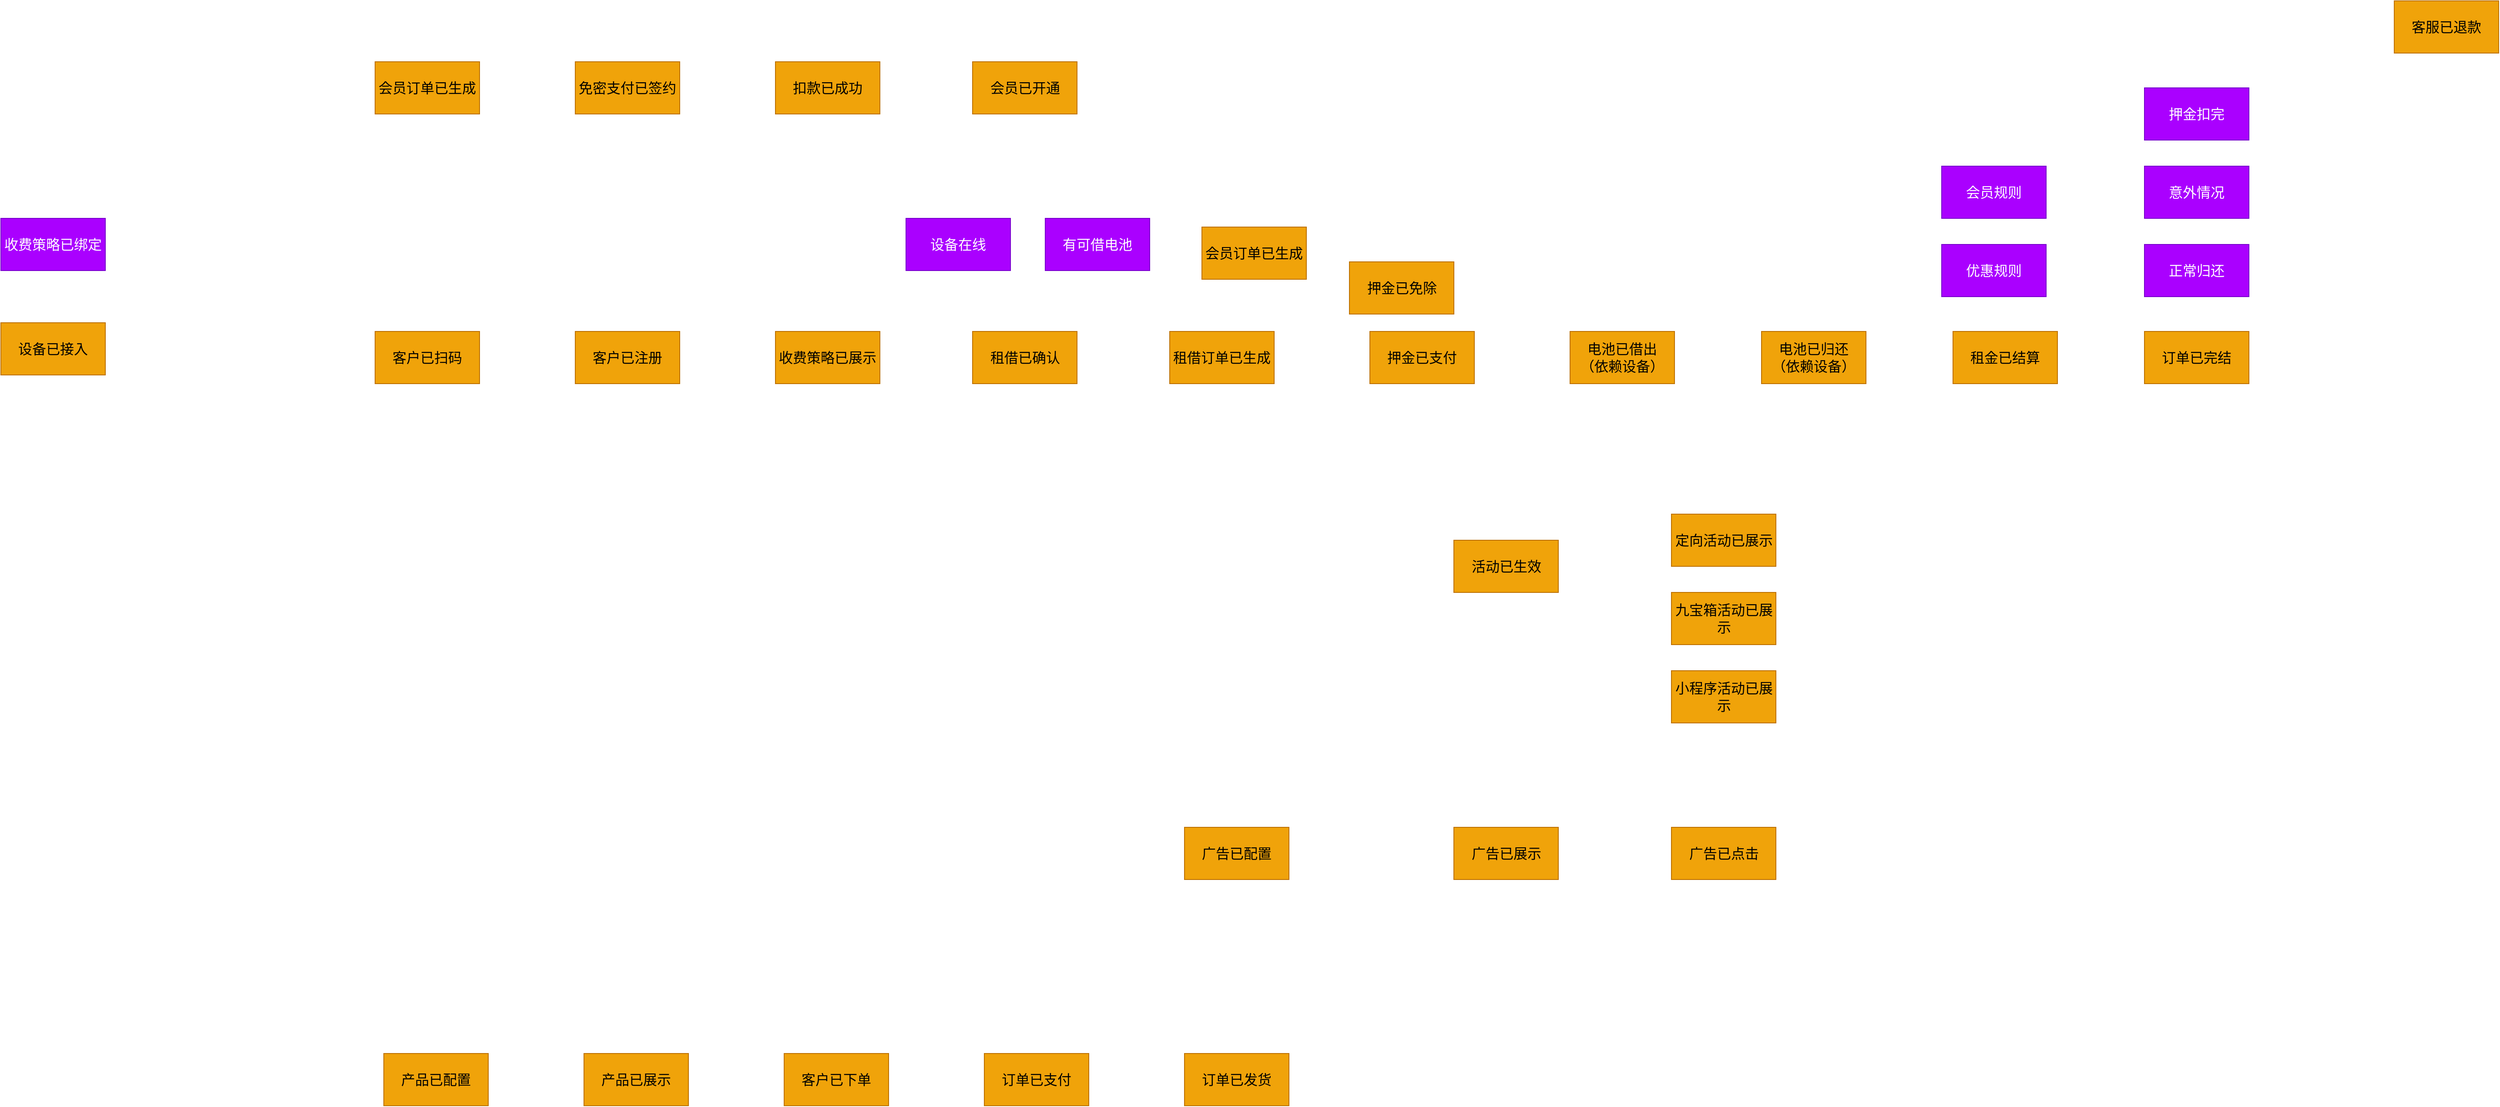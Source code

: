 <mxfile version="12.9.4" type="github">
  <diagram id="S-L6qJafo1AaRCqfo0ar" name="Page-1">
    <mxGraphModel dx="3282" dy="792" grid="1" gridSize="10" guides="1" tooltips="1" connect="1" arrows="1" fold="1" page="1" pageScale="1" pageWidth="827" pageHeight="1169" math="0" shadow="0">
      <root>
        <mxCell id="0" />
        <mxCell id="1" parent="0" />
        <mxCell id="1Kwhp8gOCEwcugElnqpb-1" value="客户已注册" style="rounded=0;whiteSpace=wrap;html=1;strokeColor=#BD7000;fillColor=#f0a30a;fontSize=16;" parent="1" vertex="1">
          <mxGeometry x="-890" y="400" width="120" height="60" as="geometry" />
        </mxCell>
        <mxCell id="1Kwhp8gOCEwcugElnqpb-2" value="客户已扫码" style="rounded=0;whiteSpace=wrap;html=1;strokeColor=#BD7000;fillColor=#f0a30a;fontSize=16;" parent="1" vertex="1">
          <mxGeometry x="-1120" y="400" width="120" height="60" as="geometry" />
        </mxCell>
        <mxCell id="1Kwhp8gOCEwcugElnqpb-3" value="押金已支付" style="rounded=0;whiteSpace=wrap;html=1;strokeColor=#BD7000;fillColor=#f0a30a;fontSize=16;" parent="1" vertex="1">
          <mxGeometry x="23" y="400" width="120" height="60" as="geometry" />
        </mxCell>
        <mxCell id="1Kwhp8gOCEwcugElnqpb-4" value="电池已借出&lt;br&gt;（依赖设备）" style="rounded=0;whiteSpace=wrap;html=1;strokeColor=#BD7000;fillColor=#f0a30a;fontSize=16;" parent="1" vertex="1">
          <mxGeometry x="253" y="400" width="120" height="60" as="geometry" />
        </mxCell>
        <mxCell id="1Kwhp8gOCEwcugElnqpb-5" value="电池已归还&lt;br&gt;（依赖设备）" style="rounded=0;whiteSpace=wrap;html=1;strokeColor=#BD7000;fillColor=#f0a30a;fontSize=16;" parent="1" vertex="1">
          <mxGeometry x="473" y="400" width="120" height="60" as="geometry" />
        </mxCell>
        <mxCell id="1Kwhp8gOCEwcugElnqpb-6" value="租借订单已生成" style="rounded=0;whiteSpace=wrap;html=1;strokeColor=#BD7000;fillColor=#f0a30a;fontSize=16;" parent="1" vertex="1">
          <mxGeometry x="-207" y="400" width="120" height="60" as="geometry" />
        </mxCell>
        <mxCell id="1Kwhp8gOCEwcugElnqpb-7" value="租金已结算" style="rounded=0;whiteSpace=wrap;html=1;strokeColor=#BD7000;fillColor=#f0a30a;fontSize=16;" parent="1" vertex="1">
          <mxGeometry x="693" y="400" width="120" height="60" as="geometry" />
        </mxCell>
        <mxCell id="1Kwhp8gOCEwcugElnqpb-8" value="订单已完结" style="rounded=0;whiteSpace=wrap;html=1;strokeColor=#BD7000;fillColor=#f0a30a;fontSize=16;" parent="1" vertex="1">
          <mxGeometry x="913" y="400" width="120" height="60" as="geometry" />
        </mxCell>
        <mxCell id="1Kwhp8gOCEwcugElnqpb-9" value="设备在线" style="rounded=0;whiteSpace=wrap;html=1;strokeColor=#7700CC;fillColor=#aa00ff;fontSize=16;fontColor=#ffffff;" parent="1" vertex="1">
          <mxGeometry x="-510" y="270" width="120" height="60" as="geometry" />
        </mxCell>
        <mxCell id="1Kwhp8gOCEwcugElnqpb-10" value="有可借电池" style="rounded=0;whiteSpace=wrap;html=1;strokeColor=#7700CC;fillColor=#aa00ff;fontSize=16;fontColor=#ffffff;" parent="1" vertex="1">
          <mxGeometry x="-350" y="270" width="120" height="60" as="geometry" />
        </mxCell>
        <mxCell id="1Kwhp8gOCEwcugElnqpb-11" value="押金已免除" style="rounded=0;whiteSpace=wrap;html=1;strokeColor=#BD7000;fillColor=#f0a30a;fontSize=16;" parent="1" vertex="1">
          <mxGeometry x="-0.5" y="320" width="120" height="60" as="geometry" />
        </mxCell>
        <mxCell id="1Kwhp8gOCEwcugElnqpb-12" value="收费策略已展示" style="rounded=0;whiteSpace=wrap;html=1;strokeColor=#BD7000;fillColor=#f0a30a;fontSize=16;" parent="1" vertex="1">
          <mxGeometry x="-660" y="400" width="120" height="60" as="geometry" />
        </mxCell>
        <mxCell id="1Kwhp8gOCEwcugElnqpb-13" value="广告已展示" style="rounded=0;whiteSpace=wrap;html=1;strokeColor=#BD7000;fillColor=#f0a30a;fontSize=16;" parent="1" vertex="1">
          <mxGeometry x="119.5" y="970" width="120" height="60" as="geometry" />
        </mxCell>
        <mxCell id="1Kwhp8gOCEwcugElnqpb-14" value="活动已生效" style="rounded=0;whiteSpace=wrap;html=1;strokeColor=#BD7000;fillColor=#f0a30a;fontSize=16;" parent="1" vertex="1">
          <mxGeometry x="119.5" y="640" width="120" height="60" as="geometry" />
        </mxCell>
        <mxCell id="1Kwhp8gOCEwcugElnqpb-15" value="定向活动已展示" style="rounded=0;whiteSpace=wrap;html=1;strokeColor=#BD7000;fillColor=#f0a30a;fontSize=16;" parent="1" vertex="1">
          <mxGeometry x="369.5" y="610" width="120" height="60" as="geometry" />
        </mxCell>
        <mxCell id="1Kwhp8gOCEwcugElnqpb-16" value="九宝箱活动已展示" style="rounded=0;whiteSpace=wrap;html=1;strokeColor=#BD7000;fillColor=#f0a30a;fontSize=16;" parent="1" vertex="1">
          <mxGeometry x="369.5" y="700" width="120" height="60" as="geometry" />
        </mxCell>
        <mxCell id="1Kwhp8gOCEwcugElnqpb-17" value="小程序活动已展示" style="rounded=0;whiteSpace=wrap;html=1;strokeColor=#BD7000;fillColor=#f0a30a;fontSize=16;" parent="1" vertex="1">
          <mxGeometry x="369.5" y="790" width="120" height="60" as="geometry" />
        </mxCell>
        <mxCell id="1Kwhp8gOCEwcugElnqpb-18" value="租借已确认" style="rounded=0;whiteSpace=wrap;html=1;strokeColor=#BD7000;fillColor=#f0a30a;fontSize=16;" parent="1" vertex="1">
          <mxGeometry x="-433.5" y="400" width="120" height="60" as="geometry" />
        </mxCell>
        <mxCell id="1Kwhp8gOCEwcugElnqpb-19" value="优惠规则" style="rounded=0;whiteSpace=wrap;html=1;strokeColor=#7700CC;fillColor=#aa00ff;fontSize=16;fontColor=#ffffff;" parent="1" vertex="1">
          <mxGeometry x="680" y="300" width="120" height="60" as="geometry" />
        </mxCell>
        <mxCell id="1Kwhp8gOCEwcugElnqpb-20" value="正常归还" style="rounded=0;whiteSpace=wrap;html=1;strokeColor=#7700CC;fillColor=#aa00ff;fontSize=16;fontColor=#ffffff;" parent="1" vertex="1">
          <mxGeometry x="913" y="300" width="120" height="60" as="geometry" />
        </mxCell>
        <mxCell id="1Kwhp8gOCEwcugElnqpb-21" value="意外情况" style="rounded=0;whiteSpace=wrap;html=1;strokeColor=#7700CC;fillColor=#aa00ff;fontSize=16;fontColor=#ffffff;" parent="1" vertex="1">
          <mxGeometry x="913" y="210" width="120" height="60" as="geometry" />
        </mxCell>
        <mxCell id="1Kwhp8gOCEwcugElnqpb-22" value="押金扣完" style="rounded=0;whiteSpace=wrap;html=1;strokeColor=#7700CC;fillColor=#aa00ff;fontSize=16;fontColor=#ffffff;" parent="1" vertex="1">
          <mxGeometry x="913" y="120" width="120" height="60" as="geometry" />
        </mxCell>
        <mxCell id="yvEMTXYwp8ZP1PnC-tuG-1" value="会员订单已生成" style="rounded=0;whiteSpace=wrap;html=1;strokeColor=#BD7000;fillColor=#f0a30a;fontSize=16;" parent="1" vertex="1">
          <mxGeometry x="-170" y="280" width="120" height="60" as="geometry" />
        </mxCell>
        <mxCell id="BPcbF-6O7Fa1xog5FoLp-1" value="会员规则" style="rounded=0;whiteSpace=wrap;html=1;strokeColor=#7700CC;fillColor=#aa00ff;fontSize=16;fontColor=#ffffff;" parent="1" vertex="1">
          <mxGeometry x="680" y="210" width="120" height="60" as="geometry" />
        </mxCell>
        <mxCell id="BPcbF-6O7Fa1xog5FoLp-2" value="产品已配置" style="rounded=0;whiteSpace=wrap;html=1;strokeColor=#BD7000;fillColor=#f0a30a;fontSize=16;" parent="1" vertex="1">
          <mxGeometry x="-1110" y="1230" width="120" height="60" as="geometry" />
        </mxCell>
        <mxCell id="BPcbF-6O7Fa1xog5FoLp-3" value="客户已下单" style="rounded=0;whiteSpace=wrap;html=1;strokeColor=#BD7000;fillColor=#f0a30a;fontSize=16;" parent="1" vertex="1">
          <mxGeometry x="-650" y="1230" width="120" height="60" as="geometry" />
        </mxCell>
        <mxCell id="BPcbF-6O7Fa1xog5FoLp-4" value="订单已支付" style="rounded=0;whiteSpace=wrap;html=1;strokeColor=#BD7000;fillColor=#f0a30a;fontSize=16;" parent="1" vertex="1">
          <mxGeometry x="-420" y="1230" width="120" height="60" as="geometry" />
        </mxCell>
        <mxCell id="BPcbF-6O7Fa1xog5FoLp-5" value="订单已发货" style="rounded=0;whiteSpace=wrap;html=1;strokeColor=#BD7000;fillColor=#f0a30a;fontSize=16;" parent="1" vertex="1">
          <mxGeometry x="-190" y="1230" width="120" height="60" as="geometry" />
        </mxCell>
        <mxCell id="BPcbF-6O7Fa1xog5FoLp-6" value="产品已展示" style="rounded=0;whiteSpace=wrap;html=1;strokeColor=#BD7000;fillColor=#f0a30a;fontSize=16;" parent="1" vertex="1">
          <mxGeometry x="-880" y="1230" width="120" height="60" as="geometry" />
        </mxCell>
        <mxCell id="BPcbF-6O7Fa1xog5FoLp-8" value="会员已开通" style="rounded=0;whiteSpace=wrap;html=1;strokeColor=#BD7000;fillColor=#f0a30a;fontSize=16;" parent="1" vertex="1">
          <mxGeometry x="-433.5" y="90" width="120" height="60" as="geometry" />
        </mxCell>
        <mxCell id="BPcbF-6O7Fa1xog5FoLp-9" value="扣款已成功" style="rounded=0;whiteSpace=wrap;html=1;strokeColor=#BD7000;fillColor=#f0a30a;fontSize=16;" parent="1" vertex="1">
          <mxGeometry x="-660" y="90" width="120" height="60" as="geometry" />
        </mxCell>
        <mxCell id="BPcbF-6O7Fa1xog5FoLp-10" value="免密支付已签约" style="rounded=0;whiteSpace=wrap;html=1;strokeColor=#BD7000;fillColor=#f0a30a;fontSize=16;" parent="1" vertex="1">
          <mxGeometry x="-890" y="90" width="120" height="60" as="geometry" />
        </mxCell>
        <mxCell id="BPcbF-6O7Fa1xog5FoLp-11" value="会员订单已生成" style="rounded=0;whiteSpace=wrap;html=1;strokeColor=#BD7000;fillColor=#f0a30a;fontSize=16;" parent="1" vertex="1">
          <mxGeometry x="-1120" y="90" width="120" height="60" as="geometry" />
        </mxCell>
        <mxCell id="BPcbF-6O7Fa1xog5FoLp-12" value="广告已配置" style="rounded=0;whiteSpace=wrap;html=1;strokeColor=#BD7000;fillColor=#f0a30a;fontSize=16;" parent="1" vertex="1">
          <mxGeometry x="-190" y="970" width="120" height="60" as="geometry" />
        </mxCell>
        <mxCell id="BPcbF-6O7Fa1xog5FoLp-13" value="广告已点击" style="rounded=0;whiteSpace=wrap;html=1;strokeColor=#BD7000;fillColor=#f0a30a;fontSize=16;" parent="1" vertex="1">
          <mxGeometry x="369.5" y="970" width="120" height="60" as="geometry" />
        </mxCell>
        <mxCell id="RkWGnUQF84y7v4nED-ay-2" value="收费策略已绑定" style="rounded=0;whiteSpace=wrap;html=1;strokeColor=#7700CC;fillColor=#aa00ff;fontSize=16;fontColor=#ffffff;" vertex="1" parent="1">
          <mxGeometry x="-1550" y="270" width="120" height="60" as="geometry" />
        </mxCell>
        <mxCell id="RkWGnUQF84y7v4nED-ay-3" value="设备已接入" style="rounded=0;whiteSpace=wrap;html=1;strokeColor=#BD7000;fillColor=#f0a30a;fontSize=16;" vertex="1" parent="1">
          <mxGeometry x="-1550" y="390" width="120" height="60" as="geometry" />
        </mxCell>
        <mxCell id="RkWGnUQF84y7v4nED-ay-5" value="客服已退款" style="rounded=0;whiteSpace=wrap;html=1;strokeColor=#BD7000;fillColor=#f0a30a;fontSize=16;" vertex="1" parent="1">
          <mxGeometry x="1200" y="20" width="120" height="60" as="geometry" />
        </mxCell>
      </root>
    </mxGraphModel>
  </diagram>
</mxfile>
